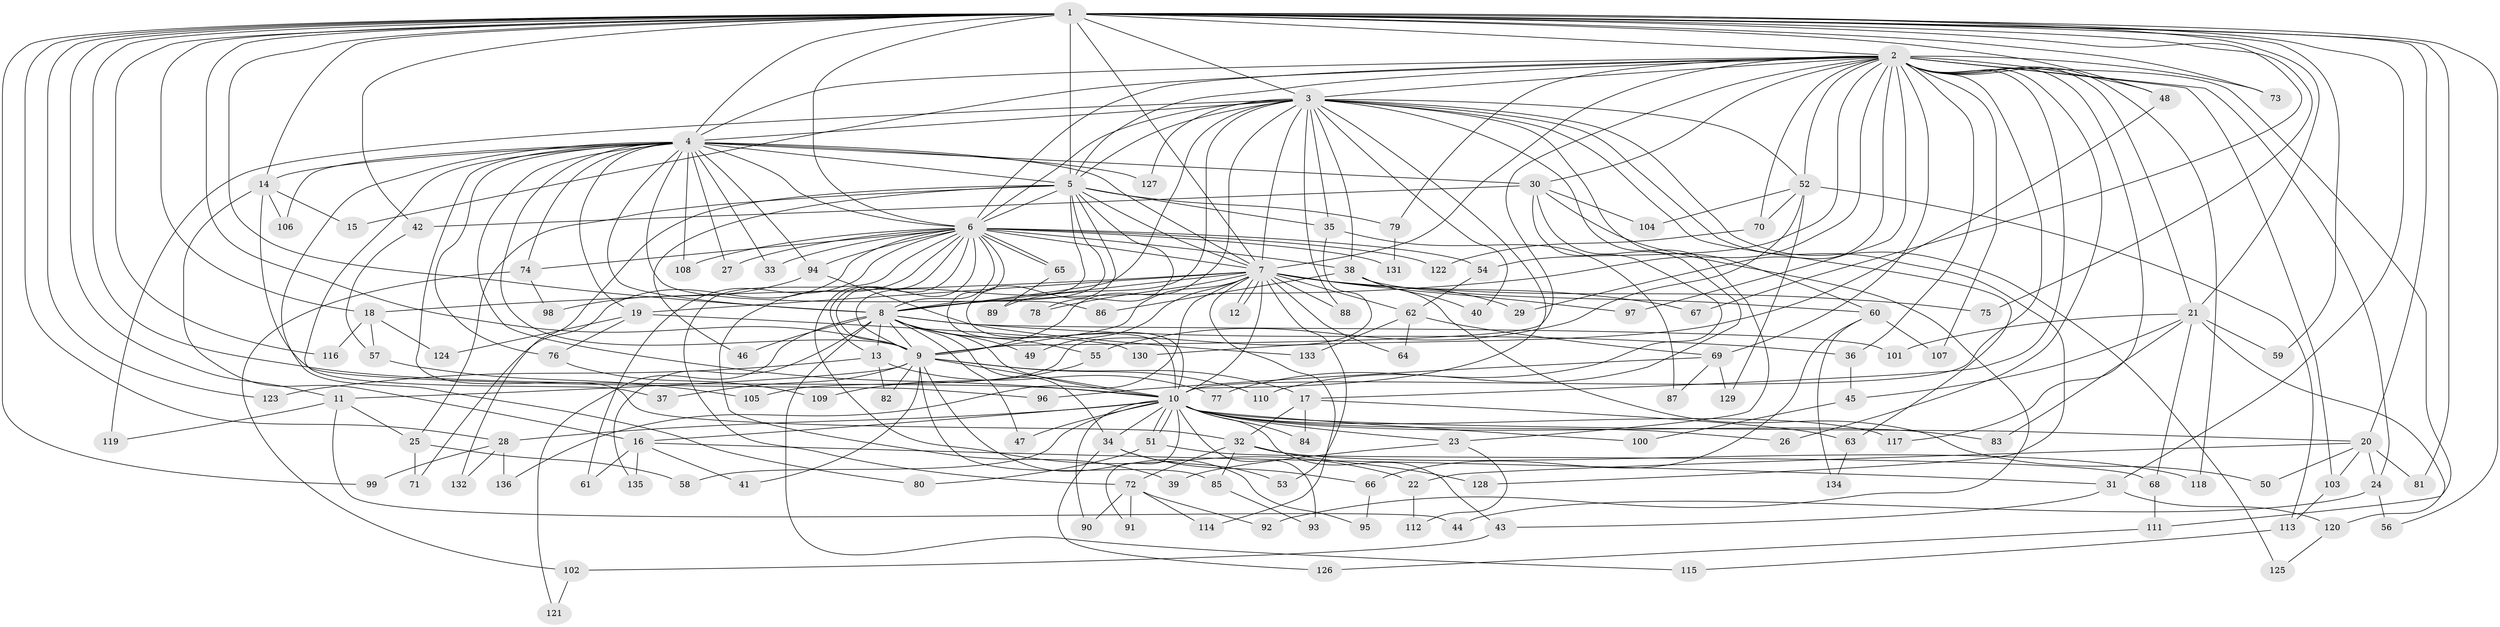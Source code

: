 // coarse degree distribution, {24: 0.009615384615384616, 26: 0.009615384615384616, 20: 0.009615384615384616, 32: 0.009615384615384616, 15: 0.009615384615384616, 31: 0.009615384615384616, 17: 0.009615384615384616, 22: 0.009615384615384616, 5: 0.0673076923076923, 1: 0.009615384615384616, 4: 0.11538461538461539, 10: 0.019230769230769232, 2: 0.5480769230769231, 9: 0.009615384615384616, 8: 0.009615384615384616, 3: 0.11538461538461539, 7: 0.019230769230769232, 6: 0.009615384615384616}
// Generated by graph-tools (version 1.1) at 2025/41/03/06/25 10:41:32]
// undirected, 136 vertices, 297 edges
graph export_dot {
graph [start="1"]
  node [color=gray90,style=filled];
  1;
  2;
  3;
  4;
  5;
  6;
  7;
  8;
  9;
  10;
  11;
  12;
  13;
  14;
  15;
  16;
  17;
  18;
  19;
  20;
  21;
  22;
  23;
  24;
  25;
  26;
  27;
  28;
  29;
  30;
  31;
  32;
  33;
  34;
  35;
  36;
  37;
  38;
  39;
  40;
  41;
  42;
  43;
  44;
  45;
  46;
  47;
  48;
  49;
  50;
  51;
  52;
  53;
  54;
  55;
  56;
  57;
  58;
  59;
  60;
  61;
  62;
  63;
  64;
  65;
  66;
  67;
  68;
  69;
  70;
  71;
  72;
  73;
  74;
  75;
  76;
  77;
  78;
  79;
  80;
  81;
  82;
  83;
  84;
  85;
  86;
  87;
  88;
  89;
  90;
  91;
  92;
  93;
  94;
  95;
  96;
  97;
  98;
  99;
  100;
  101;
  102;
  103;
  104;
  105;
  106;
  107;
  108;
  109;
  110;
  111;
  112;
  113;
  114;
  115;
  116;
  117;
  118;
  119;
  120;
  121;
  122;
  123;
  124;
  125;
  126;
  127;
  128;
  129;
  130;
  131;
  132;
  133;
  134;
  135;
  136;
  1 -- 2;
  1 -- 3;
  1 -- 4;
  1 -- 5;
  1 -- 6;
  1 -- 7;
  1 -- 8;
  1 -- 9;
  1 -- 10;
  1 -- 11;
  1 -- 14;
  1 -- 18;
  1 -- 20;
  1 -- 21;
  1 -- 28;
  1 -- 31;
  1 -- 42;
  1 -- 48;
  1 -- 56;
  1 -- 59;
  1 -- 67;
  1 -- 73;
  1 -- 75;
  1 -- 81;
  1 -- 99;
  1 -- 116;
  1 -- 123;
  2 -- 3;
  2 -- 4;
  2 -- 5;
  2 -- 6;
  2 -- 7;
  2 -- 8;
  2 -- 9;
  2 -- 10;
  2 -- 15;
  2 -- 17;
  2 -- 21;
  2 -- 24;
  2 -- 26;
  2 -- 29;
  2 -- 30;
  2 -- 36;
  2 -- 48;
  2 -- 52;
  2 -- 54;
  2 -- 69;
  2 -- 70;
  2 -- 73;
  2 -- 79;
  2 -- 97;
  2 -- 103;
  2 -- 107;
  2 -- 111;
  2 -- 117;
  2 -- 118;
  3 -- 4;
  3 -- 5;
  3 -- 6;
  3 -- 7;
  3 -- 8;
  3 -- 9;
  3 -- 10;
  3 -- 23;
  3 -- 35;
  3 -- 38;
  3 -- 40;
  3 -- 52;
  3 -- 60;
  3 -- 63;
  3 -- 88;
  3 -- 89;
  3 -- 119;
  3 -- 125;
  3 -- 127;
  3 -- 128;
  4 -- 5;
  4 -- 6;
  4 -- 7;
  4 -- 8;
  4 -- 9;
  4 -- 10;
  4 -- 14;
  4 -- 19;
  4 -- 27;
  4 -- 30;
  4 -- 32;
  4 -- 33;
  4 -- 37;
  4 -- 74;
  4 -- 76;
  4 -- 80;
  4 -- 86;
  4 -- 94;
  4 -- 106;
  4 -- 108;
  4 -- 127;
  5 -- 6;
  5 -- 7;
  5 -- 8;
  5 -- 9;
  5 -- 10;
  5 -- 25;
  5 -- 35;
  5 -- 46;
  5 -- 78;
  5 -- 79;
  5 -- 132;
  6 -- 7;
  6 -- 8;
  6 -- 9;
  6 -- 10;
  6 -- 13;
  6 -- 22;
  6 -- 27;
  6 -- 33;
  6 -- 38;
  6 -- 39;
  6 -- 54;
  6 -- 61;
  6 -- 65;
  6 -- 65;
  6 -- 71;
  6 -- 72;
  6 -- 74;
  6 -- 94;
  6 -- 108;
  6 -- 122;
  6 -- 131;
  7 -- 8;
  7 -- 9;
  7 -- 10;
  7 -- 12;
  7 -- 12;
  7 -- 18;
  7 -- 19;
  7 -- 29;
  7 -- 49;
  7 -- 53;
  7 -- 62;
  7 -- 64;
  7 -- 67;
  7 -- 75;
  7 -- 78;
  7 -- 88;
  7 -- 97;
  7 -- 114;
  7 -- 136;
  8 -- 9;
  8 -- 10;
  8 -- 13;
  8 -- 34;
  8 -- 36;
  8 -- 46;
  8 -- 47;
  8 -- 49;
  8 -- 55;
  8 -- 101;
  8 -- 115;
  8 -- 121;
  8 -- 135;
  9 -- 10;
  9 -- 11;
  9 -- 17;
  9 -- 37;
  9 -- 41;
  9 -- 82;
  9 -- 85;
  9 -- 95;
  9 -- 110;
  10 -- 16;
  10 -- 20;
  10 -- 23;
  10 -- 26;
  10 -- 28;
  10 -- 34;
  10 -- 43;
  10 -- 47;
  10 -- 51;
  10 -- 51;
  10 -- 58;
  10 -- 83;
  10 -- 84;
  10 -- 90;
  10 -- 91;
  10 -- 93;
  10 -- 100;
  10 -- 117;
  11 -- 25;
  11 -- 44;
  11 -- 119;
  13 -- 77;
  13 -- 82;
  13 -- 123;
  14 -- 15;
  14 -- 16;
  14 -- 96;
  14 -- 106;
  16 -- 31;
  16 -- 41;
  16 -- 61;
  16 -- 135;
  17 -- 32;
  17 -- 63;
  17 -- 84;
  18 -- 57;
  18 -- 116;
  18 -- 124;
  19 -- 76;
  19 -- 124;
  19 -- 130;
  20 -- 22;
  20 -- 24;
  20 -- 50;
  20 -- 81;
  20 -- 103;
  21 -- 45;
  21 -- 59;
  21 -- 68;
  21 -- 83;
  21 -- 101;
  21 -- 120;
  22 -- 112;
  23 -- 39;
  23 -- 112;
  24 -- 44;
  24 -- 56;
  25 -- 58;
  25 -- 71;
  28 -- 99;
  28 -- 132;
  28 -- 136;
  30 -- 42;
  30 -- 77;
  30 -- 92;
  30 -- 104;
  30 -- 110;
  31 -- 43;
  31 -- 120;
  32 -- 72;
  32 -- 85;
  32 -- 118;
  32 -- 128;
  34 -- 53;
  34 -- 66;
  34 -- 126;
  35 -- 87;
  35 -- 105;
  36 -- 45;
  38 -- 40;
  38 -- 50;
  38 -- 60;
  38 -- 86;
  42 -- 57;
  43 -- 102;
  45 -- 100;
  48 -- 130;
  51 -- 68;
  51 -- 80;
  52 -- 55;
  52 -- 70;
  52 -- 104;
  52 -- 113;
  52 -- 129;
  54 -- 62;
  55 -- 109;
  57 -- 105;
  60 -- 66;
  60 -- 107;
  60 -- 134;
  62 -- 64;
  62 -- 69;
  62 -- 133;
  63 -- 134;
  65 -- 89;
  66 -- 95;
  68 -- 111;
  69 -- 87;
  69 -- 96;
  69 -- 129;
  70 -- 122;
  72 -- 90;
  72 -- 91;
  72 -- 92;
  72 -- 114;
  74 -- 98;
  74 -- 102;
  76 -- 109;
  79 -- 131;
  85 -- 93;
  94 -- 98;
  94 -- 133;
  102 -- 121;
  103 -- 113;
  111 -- 126;
  113 -- 115;
  120 -- 125;
}
